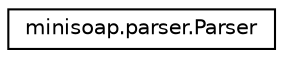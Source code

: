 digraph "Graphical Class Hierarchy"
{
  edge [fontname="Helvetica",fontsize="10",labelfontname="Helvetica",labelfontsize="10"];
  node [fontname="Helvetica",fontsize="10",shape=record];
  rankdir="LR";
  Node0 [label="minisoap.parser.Parser",height=0.2,width=0.4,color="black", fillcolor="white", style="filled",URL="$classminisoap_1_1parser_1_1Parser.html",tooltip="The Parser class. "];
}
